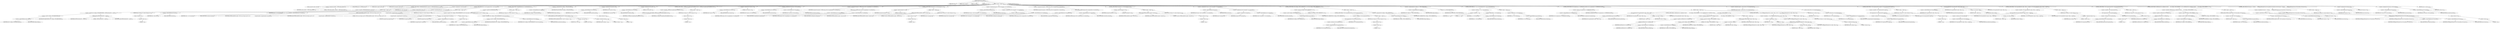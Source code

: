 digraph "TIFFWriteEncodedTile" {  
"31344" [label = <(METHOD,TIFFWriteEncodedTile)<SUB>414</SUB>> ]
"31345" [label = <(PARAM,TIFF *tif)<SUB>414</SUB>> ]
"31346" [label = <(PARAM,uint32_t tile)<SUB>414</SUB>> ]
"31347" [label = <(PARAM,void *data)<SUB>414</SUB>> ]
"31348" [label = <(PARAM,tmsize_t cc)<SUB>414</SUB>> ]
"31349" [label = <(BLOCK,&lt;empty&gt;,&lt;empty&gt;)<SUB>415</SUB>> ]
"31350" [label = <(LOCAL,constchar[] module: char[])<SUB>416</SUB>> ]
"31351" [label = <(&lt;operator&gt;.assignment,module[] = &quot;TIFFWriteEncodedTile&quot;)<SUB>416</SUB>> ]
"31352" [label = <(IDENTIFIER,module,module[] = &quot;TIFFWriteEncodedTile&quot;)<SUB>416</SUB>> ]
"31353" [label = <(LITERAL,&quot;TIFFWriteEncodedTile&quot;,module[] = &quot;TIFFWriteEncodedTile&quot;)<SUB>416</SUB>> ]
"31354" [label = <(LOCAL,TIFFDirectory* td: TIFFDirectory)<SUB>417</SUB>> ]
"31355" [label = <(LOCAL,uint16_t sample: uint16_t)<SUB>418</SUB>> ]
"31356" [label = <(LOCAL,uint32_t howmany32: uint32_t)<SUB>419</SUB>> ]
"31357" [label = <(CONTROL_STRUCTURE,if (!WRITECHECKTILES(tif, module)),if (!WRITECHECKTILES(tif, module)))<SUB>421</SUB>> ]
"31358" [label = <(&lt;operator&gt;.logicalNot,!WRITECHECKTILES(tif, module))<SUB>421</SUB>> ]
"31359" [label = <(&lt;operator&gt;.logicalOr,((tif)-&gt;tif_flags &amp; TIFF_BEENWRITING) || TIFFWriteCheck((tif), 1, module))<SUB>421</SUB>> ]
"31360" [label = <(&lt;operator&gt;.and,(tif)-&gt;tif_flags &amp; TIFF_BEENWRITING)<SUB>421</SUB>> ]
"31361" [label = <(&lt;operator&gt;.indirectFieldAccess,(tif)-&gt;tif_flags)<SUB>421</SUB>> ]
"31362" [label = <(IDENTIFIER,tif,(tif)-&gt;tif_flags &amp; TIFF_BEENWRITING)<SUB>421</SUB>> ]
"31363" [label = <(FIELD_IDENTIFIER,tif_flags,tif_flags)<SUB>421</SUB>> ]
"31364" [label = <(IDENTIFIER,TIFF_BEENWRITING,(tif)-&gt;tif_flags &amp; TIFF_BEENWRITING)<SUB>421</SUB>> ]
"31365" [label = <(TIFFWriteCheck,TIFFWriteCheck((tif), 1, module))<SUB>421</SUB>> ]
"31366" [label = <(IDENTIFIER,tif,TIFFWriteCheck((tif), 1, module))<SUB>421</SUB>> ]
"31367" [label = <(LITERAL,1,TIFFWriteCheck((tif), 1, module))<SUB>421</SUB>> ]
"31368" [label = <(IDENTIFIER,module,TIFFWriteCheck((tif), 1, module))<SUB>421</SUB>> ]
"31369" [label = <(BLOCK,&lt;empty&gt;,&lt;empty&gt;)<SUB>422</SUB>> ]
"31370" [label = <(RETURN,return ((tmsize_t)(-1));,return ((tmsize_t)(-1));)<SUB>422</SUB>> ]
"31371" [label = <(tmsize_t,(tmsize_t)(-1))<SUB>422</SUB>> ]
"31372" [label = <(&lt;operator&gt;.minus,-1)<SUB>422</SUB>> ]
"31373" [label = <(LITERAL,1,-1)<SUB>422</SUB>> ]
"31374" [label = <(&lt;operator&gt;.assignment,td = &amp;tif-&gt;tif_dir)<SUB>423</SUB>> ]
"31375" [label = <(IDENTIFIER,td,td = &amp;tif-&gt;tif_dir)<SUB>423</SUB>> ]
"31376" [label = <(&lt;operator&gt;.addressOf,&amp;tif-&gt;tif_dir)<SUB>423</SUB>> ]
"31377" [label = <(&lt;operator&gt;.indirectFieldAccess,tif-&gt;tif_dir)<SUB>423</SUB>> ]
"31378" [label = <(IDENTIFIER,tif,td = &amp;tif-&gt;tif_dir)<SUB>423</SUB>> ]
"31379" [label = <(FIELD_IDENTIFIER,tif_dir,tif_dir)<SUB>423</SUB>> ]
"31380" [label = <(CONTROL_STRUCTURE,if (tile &gt;= td-&gt;td_nstrips),if (tile &gt;= td-&gt;td_nstrips))<SUB>424</SUB>> ]
"31381" [label = <(&lt;operator&gt;.greaterEqualsThan,tile &gt;= td-&gt;td_nstrips)<SUB>424</SUB>> ]
"31382" [label = <(IDENTIFIER,tile,tile &gt;= td-&gt;td_nstrips)<SUB>424</SUB>> ]
"31383" [label = <(&lt;operator&gt;.indirectFieldAccess,td-&gt;td_nstrips)<SUB>424</SUB>> ]
"31384" [label = <(IDENTIFIER,td,tile &gt;= td-&gt;td_nstrips)<SUB>424</SUB>> ]
"31385" [label = <(FIELD_IDENTIFIER,td_nstrips,td_nstrips)<SUB>424</SUB>> ]
"31386" [label = <(BLOCK,&lt;empty&gt;,&lt;empty&gt;)<SUB>425</SUB>> ]
"31387" [label = <(TIFFErrorExtR,TIFFErrorExtR(tif, module, &quot;Tile %lu out of range, max %lu&quot;,\012                      (unsigned long)tile, (unsigned long)td-&gt;td_nstrips))<SUB>426</SUB>> ]
"31388" [label = <(IDENTIFIER,tif,TIFFErrorExtR(tif, module, &quot;Tile %lu out of range, max %lu&quot;,\012                      (unsigned long)tile, (unsigned long)td-&gt;td_nstrips))<SUB>426</SUB>> ]
"31389" [label = <(IDENTIFIER,module,TIFFErrorExtR(tif, module, &quot;Tile %lu out of range, max %lu&quot;,\012                      (unsigned long)tile, (unsigned long)td-&gt;td_nstrips))<SUB>426</SUB>> ]
"31390" [label = <(LITERAL,&quot;Tile %lu out of range, max %lu&quot;,TIFFErrorExtR(tif, module, &quot;Tile %lu out of range, max %lu&quot;,\012                      (unsigned long)tile, (unsigned long)td-&gt;td_nstrips))<SUB>426</SUB>> ]
"31391" [label = <(&lt;operator&gt;.cast,(unsigned long)tile)<SUB>427</SUB>> ]
"31392" [label = <(UNKNOWN,unsigned long,unsigned long)<SUB>427</SUB>> ]
"31393" [label = <(IDENTIFIER,tile,(unsigned long)tile)<SUB>427</SUB>> ]
"31394" [label = <(&lt;operator&gt;.cast,(unsigned long)td-&gt;td_nstrips)<SUB>427</SUB>> ]
"31395" [label = <(UNKNOWN,unsigned long,unsigned long)<SUB>427</SUB>> ]
"31396" [label = <(&lt;operator&gt;.indirectFieldAccess,td-&gt;td_nstrips)<SUB>427</SUB>> ]
"31397" [label = <(IDENTIFIER,td,(unsigned long)td-&gt;td_nstrips)<SUB>427</SUB>> ]
"31398" [label = <(FIELD_IDENTIFIER,td_nstrips,td_nstrips)<SUB>427</SUB>> ]
"31399" [label = <(RETURN,return ((tmsize_t)(-1));,return ((tmsize_t)(-1));)<SUB>428</SUB>> ]
"31400" [label = <(tmsize_t,(tmsize_t)(-1))<SUB>428</SUB>> ]
"31401" [label = <(&lt;operator&gt;.minus,-1)<SUB>428</SUB>> ]
"31402" [label = <(LITERAL,1,-1)<SUB>428</SUB>> ]
"31403" [label = <(CONTROL_STRUCTURE,if (!BUFFERCHECK(tif)),if (!BUFFERCHECK(tif)))<SUB>435</SUB>> ]
"31404" [label = <(&lt;operator&gt;.logicalNot,!BUFFERCHECK(tif))<SUB>435</SUB>> ]
"31405" [label = <(&lt;operator&gt;.logicalOr,(((tif)-&gt;tif_flags &amp; TIFF_BUFFERSETUP) &amp;&amp; tif-&gt;tif_rawdata) || TIFFWriteBufferSetup((tif), ((void *)0), (tmsize_t) - 1))<SUB>435</SUB>> ]
"31406" [label = <(&lt;operator&gt;.logicalAnd,((tif)-&gt;tif_flags &amp; TIFF_BUFFERSETUP) &amp;&amp; tif-&gt;tif_rawdata)<SUB>435</SUB>> ]
"31407" [label = <(&lt;operator&gt;.and,(tif)-&gt;tif_flags &amp; TIFF_BUFFERSETUP)<SUB>435</SUB>> ]
"31408" [label = <(&lt;operator&gt;.indirectFieldAccess,(tif)-&gt;tif_flags)<SUB>435</SUB>> ]
"31409" [label = <(IDENTIFIER,tif,(tif)-&gt;tif_flags &amp; TIFF_BUFFERSETUP)<SUB>435</SUB>> ]
"31410" [label = <(FIELD_IDENTIFIER,tif_flags,tif_flags)<SUB>435</SUB>> ]
"31411" [label = <(IDENTIFIER,TIFF_BUFFERSETUP,(tif)-&gt;tif_flags &amp; TIFF_BUFFERSETUP)<SUB>435</SUB>> ]
"31412" [label = <(&lt;operator&gt;.indirectFieldAccess,tif-&gt;tif_rawdata)<SUB>435</SUB>> ]
"31413" [label = <(IDENTIFIER,tif,((tif)-&gt;tif_flags &amp; TIFF_BUFFERSETUP) &amp;&amp; tif-&gt;tif_rawdata)<SUB>435</SUB>> ]
"31414" [label = <(FIELD_IDENTIFIER,tif_rawdata,tif_rawdata)<SUB>435</SUB>> ]
"31415" [label = <(TIFFWriteBufferSetup,TIFFWriteBufferSetup((tif), ((void *)0), (tmsize_t) - 1))<SUB>435</SUB>> ]
"31416" [label = <(IDENTIFIER,tif,TIFFWriteBufferSetup((tif), ((void *)0), (tmsize_t) - 1))<SUB>435</SUB>> ]
"31417" [label = <(&lt;operator&gt;.cast,(void *)0)<SUB>435</SUB>> ]
"31418" [label = <(UNKNOWN,void *,void *)<SUB>435</SUB>> ]
"31419" [label = <(LITERAL,0,(void *)0)<SUB>435</SUB>> ]
"31420" [label = <(&lt;operator&gt;.subtraction,(tmsize_t) - 1)<SUB>435</SUB>> ]
"31421" [label = <(IDENTIFIER,tmsize_t,(tmsize_t) - 1)<SUB>435</SUB>> ]
"31422" [label = <(LITERAL,1,(tmsize_t) - 1)<SUB>435</SUB>> ]
"31423" [label = <(BLOCK,&lt;empty&gt;,&lt;empty&gt;)<SUB>436</SUB>> ]
"31424" [label = <(RETURN,return ((tmsize_t)(-1));,return ((tmsize_t)(-1));)<SUB>436</SUB>> ]
"31425" [label = <(tmsize_t,(tmsize_t)(-1))<SUB>436</SUB>> ]
"31426" [label = <(&lt;operator&gt;.minus,-1)<SUB>436</SUB>> ]
"31427" [label = <(LITERAL,1,-1)<SUB>436</SUB>> ]
"31428" [label = <(&lt;operators&gt;.assignmentOr,tif-&gt;tif_flags |= TIFF_BUF4WRITE)<SUB>438</SUB>> ]
"31429" [label = <(&lt;operator&gt;.indirectFieldAccess,tif-&gt;tif_flags)<SUB>438</SUB>> ]
"31430" [label = <(IDENTIFIER,tif,tif-&gt;tif_flags |= TIFF_BUF4WRITE)<SUB>438</SUB>> ]
"31431" [label = <(FIELD_IDENTIFIER,tif_flags,tif_flags)<SUB>438</SUB>> ]
"31432" [label = <(IDENTIFIER,TIFF_BUF4WRITE,tif-&gt;tif_flags |= TIFF_BUF4WRITE)<SUB>438</SUB>> ]
"31433" [label = <(&lt;operator&gt;.assignment,tif-&gt;tif_curtile = tile)<SUB>440</SUB>> ]
"31434" [label = <(&lt;operator&gt;.indirectFieldAccess,tif-&gt;tif_curtile)<SUB>440</SUB>> ]
"31435" [label = <(IDENTIFIER,tif,tif-&gt;tif_curtile = tile)<SUB>440</SUB>> ]
"31436" [label = <(FIELD_IDENTIFIER,tif_curtile,tif_curtile)<SUB>440</SUB>> ]
"31437" [label = <(IDENTIFIER,tile,tif-&gt;tif_curtile = tile)<SUB>440</SUB>> ]
"31438" [label = <(&lt;operator&gt;.assignment,tif-&gt;tif_curoff = 0)<SUB>443</SUB>> ]
"31439" [label = <(&lt;operator&gt;.indirectFieldAccess,tif-&gt;tif_curoff)<SUB>443</SUB>> ]
"31440" [label = <(IDENTIFIER,tif,tif-&gt;tif_curoff = 0)<SUB>443</SUB>> ]
"31441" [label = <(FIELD_IDENTIFIER,tif_curoff,tif_curoff)<SUB>443</SUB>> ]
"31442" [label = <(LITERAL,0,tif-&gt;tif_curoff = 0)<SUB>443</SUB>> ]
"31443" [label = <(CONTROL_STRUCTURE,if (!_TIFFReserveLargeEnoughWriteBuffer(tif, tile)),if (!_TIFFReserveLargeEnoughWriteBuffer(tif, tile)))<SUB>445</SUB>> ]
"31444" [label = <(&lt;operator&gt;.logicalNot,!_TIFFReserveLargeEnoughWriteBuffer(tif, tile))<SUB>445</SUB>> ]
"31445" [label = <(_TIFFReserveLargeEnoughWriteBuffer,_TIFFReserveLargeEnoughWriteBuffer(tif, tile))<SUB>445</SUB>> ]
"31446" [label = <(IDENTIFIER,tif,_TIFFReserveLargeEnoughWriteBuffer(tif, tile))<SUB>445</SUB>> ]
"31447" [label = <(IDENTIFIER,tile,_TIFFReserveLargeEnoughWriteBuffer(tif, tile))<SUB>445</SUB>> ]
"31448" [label = <(BLOCK,&lt;empty&gt;,&lt;empty&gt;)<SUB>446</SUB>> ]
"31449" [label = <(RETURN,return ((tmsize_t)(-1));,return ((tmsize_t)(-1));)<SUB>447</SUB>> ]
"31450" [label = <(tmsize_t,(tmsize_t)(-1))<SUB>447</SUB>> ]
"31451" [label = <(&lt;operator&gt;.minus,-1)<SUB>447</SUB>> ]
"31452" [label = <(LITERAL,1,-1)<SUB>447</SUB>> ]
"31453" [label = <(&lt;operator&gt;.assignment,tif-&gt;tif_rawcc = 0)<SUB>450</SUB>> ]
"31454" [label = <(&lt;operator&gt;.indirectFieldAccess,tif-&gt;tif_rawcc)<SUB>450</SUB>> ]
"31455" [label = <(IDENTIFIER,tif,tif-&gt;tif_rawcc = 0)<SUB>450</SUB>> ]
"31456" [label = <(FIELD_IDENTIFIER,tif_rawcc,tif_rawcc)<SUB>450</SUB>> ]
"31457" [label = <(LITERAL,0,tif-&gt;tif_rawcc = 0)<SUB>450</SUB>> ]
"31458" [label = <(&lt;operator&gt;.assignment,tif-&gt;tif_rawcp = tif-&gt;tif_rawdata)<SUB>451</SUB>> ]
"31459" [label = <(&lt;operator&gt;.indirectFieldAccess,tif-&gt;tif_rawcp)<SUB>451</SUB>> ]
"31460" [label = <(IDENTIFIER,tif,tif-&gt;tif_rawcp = tif-&gt;tif_rawdata)<SUB>451</SUB>> ]
"31461" [label = <(FIELD_IDENTIFIER,tif_rawcp,tif_rawcp)<SUB>451</SUB>> ]
"31462" [label = <(&lt;operator&gt;.indirectFieldAccess,tif-&gt;tif_rawdata)<SUB>451</SUB>> ]
"31463" [label = <(IDENTIFIER,tif,tif-&gt;tif_rawcp = tif-&gt;tif_rawdata)<SUB>451</SUB>> ]
"31464" [label = <(FIELD_IDENTIFIER,tif_rawdata,tif_rawdata)<SUB>451</SUB>> ]
"31465" [label = <(&lt;operator&gt;.assignment,howmany32 = TIFFhowmany_32(td-&gt;td_imagelength, td-&gt;td_tilelength))<SUB>457</SUB>> ]
"31466" [label = <(IDENTIFIER,howmany32,howmany32 = TIFFhowmany_32(td-&gt;td_imagelength, td-&gt;td_tilelength))<SUB>457</SUB>> ]
"31467" [label = <(TIFFhowmany_32,TIFFhowmany_32(td-&gt;td_imagelength, td-&gt;td_tilelength))<SUB>457</SUB>> ]
"31468" [label = <(&lt;operator&gt;.indirectFieldAccess,td-&gt;td_imagelength)<SUB>457</SUB>> ]
"31469" [label = <(IDENTIFIER,td,TIFFhowmany_32(td-&gt;td_imagelength, td-&gt;td_tilelength))<SUB>457</SUB>> ]
"31470" [label = <(FIELD_IDENTIFIER,td_imagelength,td_imagelength)<SUB>457</SUB>> ]
"31471" [label = <(&lt;operator&gt;.indirectFieldAccess,td-&gt;td_tilelength)<SUB>457</SUB>> ]
"31472" [label = <(IDENTIFIER,td,TIFFhowmany_32(td-&gt;td_imagelength, td-&gt;td_tilelength))<SUB>457</SUB>> ]
"31473" [label = <(FIELD_IDENTIFIER,td_tilelength,td_tilelength)<SUB>457</SUB>> ]
"31474" [label = <(CONTROL_STRUCTURE,if (howmany32 == 0),if (howmany32 == 0))<SUB>458</SUB>> ]
"31475" [label = <(&lt;operator&gt;.equals,howmany32 == 0)<SUB>458</SUB>> ]
"31476" [label = <(IDENTIFIER,howmany32,howmany32 == 0)<SUB>458</SUB>> ]
"31477" [label = <(LITERAL,0,howmany32 == 0)<SUB>458</SUB>> ]
"31478" [label = <(BLOCK,&lt;empty&gt;,&lt;empty&gt;)<SUB>459</SUB>> ]
"31479" [label = <(TIFFErrorExtR,TIFFErrorExtR(tif, module, &quot;Zero tiles&quot;))<SUB>460</SUB>> ]
"31480" [label = <(IDENTIFIER,tif,TIFFErrorExtR(tif, module, &quot;Zero tiles&quot;))<SUB>460</SUB>> ]
"31481" [label = <(IDENTIFIER,module,TIFFErrorExtR(tif, module, &quot;Zero tiles&quot;))<SUB>460</SUB>> ]
"31482" [label = <(LITERAL,&quot;Zero tiles&quot;,TIFFErrorExtR(tif, module, &quot;Zero tiles&quot;))<SUB>460</SUB>> ]
"31483" [label = <(RETURN,return ((tmsize_t)(-1));,return ((tmsize_t)(-1));)<SUB>461</SUB>> ]
"31484" [label = <(tmsize_t,(tmsize_t)(-1))<SUB>461</SUB>> ]
"31485" [label = <(&lt;operator&gt;.minus,-1)<SUB>461</SUB>> ]
"31486" [label = <(LITERAL,1,-1)<SUB>461</SUB>> ]
"31487" [label = <(&lt;operator&gt;.assignment,tif-&gt;tif_row = (tile % howmany32) * td-&gt;td_tilelength)<SUB>463</SUB>> ]
"31488" [label = <(&lt;operator&gt;.indirectFieldAccess,tif-&gt;tif_row)<SUB>463</SUB>> ]
"31489" [label = <(IDENTIFIER,tif,tif-&gt;tif_row = (tile % howmany32) * td-&gt;td_tilelength)<SUB>463</SUB>> ]
"31490" [label = <(FIELD_IDENTIFIER,tif_row,tif_row)<SUB>463</SUB>> ]
"31491" [label = <(&lt;operator&gt;.multiplication,(tile % howmany32) * td-&gt;td_tilelength)<SUB>463</SUB>> ]
"31492" [label = <(&lt;operator&gt;.modulo,tile % howmany32)<SUB>463</SUB>> ]
"31493" [label = <(IDENTIFIER,tile,tile % howmany32)<SUB>463</SUB>> ]
"31494" [label = <(IDENTIFIER,howmany32,tile % howmany32)<SUB>463</SUB>> ]
"31495" [label = <(&lt;operator&gt;.indirectFieldAccess,td-&gt;td_tilelength)<SUB>463</SUB>> ]
"31496" [label = <(IDENTIFIER,td,(tile % howmany32) * td-&gt;td_tilelength)<SUB>463</SUB>> ]
"31497" [label = <(FIELD_IDENTIFIER,td_tilelength,td_tilelength)<SUB>463</SUB>> ]
"31498" [label = <(&lt;operator&gt;.assignment,howmany32 = TIFFhowmany_32(td-&gt;td_imagewidth, td-&gt;td_tilewidth))<SUB>464</SUB>> ]
"31499" [label = <(IDENTIFIER,howmany32,howmany32 = TIFFhowmany_32(td-&gt;td_imagewidth, td-&gt;td_tilewidth))<SUB>464</SUB>> ]
"31500" [label = <(TIFFhowmany_32,TIFFhowmany_32(td-&gt;td_imagewidth, td-&gt;td_tilewidth))<SUB>464</SUB>> ]
"31501" [label = <(&lt;operator&gt;.indirectFieldAccess,td-&gt;td_imagewidth)<SUB>464</SUB>> ]
"31502" [label = <(IDENTIFIER,td,TIFFhowmany_32(td-&gt;td_imagewidth, td-&gt;td_tilewidth))<SUB>464</SUB>> ]
"31503" [label = <(FIELD_IDENTIFIER,td_imagewidth,td_imagewidth)<SUB>464</SUB>> ]
"31504" [label = <(&lt;operator&gt;.indirectFieldAccess,td-&gt;td_tilewidth)<SUB>464</SUB>> ]
"31505" [label = <(IDENTIFIER,td,TIFFhowmany_32(td-&gt;td_imagewidth, td-&gt;td_tilewidth))<SUB>464</SUB>> ]
"31506" [label = <(FIELD_IDENTIFIER,td_tilewidth,td_tilewidth)<SUB>464</SUB>> ]
"31507" [label = <(CONTROL_STRUCTURE,if (howmany32 == 0),if (howmany32 == 0))<SUB>465</SUB>> ]
"31508" [label = <(&lt;operator&gt;.equals,howmany32 == 0)<SUB>465</SUB>> ]
"31509" [label = <(IDENTIFIER,howmany32,howmany32 == 0)<SUB>465</SUB>> ]
"31510" [label = <(LITERAL,0,howmany32 == 0)<SUB>465</SUB>> ]
"31511" [label = <(BLOCK,&lt;empty&gt;,&lt;empty&gt;)<SUB>466</SUB>> ]
"31512" [label = <(TIFFErrorExtR,TIFFErrorExtR(tif, module, &quot;Zero tiles&quot;))<SUB>467</SUB>> ]
"31513" [label = <(IDENTIFIER,tif,TIFFErrorExtR(tif, module, &quot;Zero tiles&quot;))<SUB>467</SUB>> ]
"31514" [label = <(IDENTIFIER,module,TIFFErrorExtR(tif, module, &quot;Zero tiles&quot;))<SUB>467</SUB>> ]
"31515" [label = <(LITERAL,&quot;Zero tiles&quot;,TIFFErrorExtR(tif, module, &quot;Zero tiles&quot;))<SUB>467</SUB>> ]
"31516" [label = <(RETURN,return ((tmsize_t)(-1));,return ((tmsize_t)(-1));)<SUB>468</SUB>> ]
"31517" [label = <(tmsize_t,(tmsize_t)(-1))<SUB>468</SUB>> ]
"31518" [label = <(&lt;operator&gt;.minus,-1)<SUB>468</SUB>> ]
"31519" [label = <(LITERAL,1,-1)<SUB>468</SUB>> ]
"31520" [label = <(&lt;operator&gt;.assignment,tif-&gt;tif_col = (tile % howmany32) * td-&gt;td_tilewidth)<SUB>470</SUB>> ]
"31521" [label = <(&lt;operator&gt;.indirectFieldAccess,tif-&gt;tif_col)<SUB>470</SUB>> ]
"31522" [label = <(IDENTIFIER,tif,tif-&gt;tif_col = (tile % howmany32) * td-&gt;td_tilewidth)<SUB>470</SUB>> ]
"31523" [label = <(FIELD_IDENTIFIER,tif_col,tif_col)<SUB>470</SUB>> ]
"31524" [label = <(&lt;operator&gt;.multiplication,(tile % howmany32) * td-&gt;td_tilewidth)<SUB>470</SUB>> ]
"31525" [label = <(&lt;operator&gt;.modulo,tile % howmany32)<SUB>470</SUB>> ]
"31526" [label = <(IDENTIFIER,tile,tile % howmany32)<SUB>470</SUB>> ]
"31527" [label = <(IDENTIFIER,howmany32,tile % howmany32)<SUB>470</SUB>> ]
"31528" [label = <(&lt;operator&gt;.indirectFieldAccess,td-&gt;td_tilewidth)<SUB>470</SUB>> ]
"31529" [label = <(IDENTIFIER,td,(tile % howmany32) * td-&gt;td_tilewidth)<SUB>470</SUB>> ]
"31530" [label = <(FIELD_IDENTIFIER,td_tilewidth,td_tilewidth)<SUB>470</SUB>> ]
"31531" [label = <(CONTROL_STRUCTURE,if ((tif-&gt;tif_flags &amp; TIFF_CODERSETUP) == 0),if ((tif-&gt;tif_flags &amp; TIFF_CODERSETUP) == 0))<SUB>472</SUB>> ]
"31532" [label = <(&lt;operator&gt;.equals,(tif-&gt;tif_flags &amp; TIFF_CODERSETUP) == 0)<SUB>472</SUB>> ]
"31533" [label = <(&lt;operator&gt;.and,tif-&gt;tif_flags &amp; TIFF_CODERSETUP)<SUB>472</SUB>> ]
"31534" [label = <(&lt;operator&gt;.indirectFieldAccess,tif-&gt;tif_flags)<SUB>472</SUB>> ]
"31535" [label = <(IDENTIFIER,tif,tif-&gt;tif_flags &amp; TIFF_CODERSETUP)<SUB>472</SUB>> ]
"31536" [label = <(FIELD_IDENTIFIER,tif_flags,tif_flags)<SUB>472</SUB>> ]
"31537" [label = <(IDENTIFIER,TIFF_CODERSETUP,tif-&gt;tif_flags &amp; TIFF_CODERSETUP)<SUB>472</SUB>> ]
"31538" [label = <(LITERAL,0,(tif-&gt;tif_flags &amp; TIFF_CODERSETUP) == 0)<SUB>472</SUB>> ]
"31539" [label = <(BLOCK,&lt;empty&gt;,&lt;empty&gt;)<SUB>473</SUB>> ]
"31540" [label = <(CONTROL_STRUCTURE,if (!(*tif-&gt;tif_setupencode)(tif)),if (!(*tif-&gt;tif_setupencode)(tif)))<SUB>474</SUB>> ]
"31541" [label = <(&lt;operator&gt;.logicalNot,!(*tif-&gt;tif_setupencode)(tif))<SUB>474</SUB>> ]
"31542" [label = <(*tif-&gt;tif_setupencode,(*tif-&gt;tif_setupencode)(tif))<SUB>474</SUB>> ]
"31543" [label = <(&lt;operator&gt;.indirection,*tif-&gt;tif_setupencode)<SUB>474</SUB>> ]
"31544" [label = <(&lt;operator&gt;.indirectFieldAccess,tif-&gt;tif_setupencode)<SUB>474</SUB>> ]
"31545" [label = <(IDENTIFIER,tif,(*tif-&gt;tif_setupencode)(tif))<SUB>474</SUB>> ]
"31546" [label = <(FIELD_IDENTIFIER,tif_setupencode,tif_setupencode)<SUB>474</SUB>> ]
"31547" [label = <(IDENTIFIER,tif,(*tif-&gt;tif_setupencode)(tif))<SUB>474</SUB>> ]
"31548" [label = <(BLOCK,&lt;empty&gt;,&lt;empty&gt;)<SUB>475</SUB>> ]
"31549" [label = <(RETURN,return ((tmsize_t)(-1));,return ((tmsize_t)(-1));)<SUB>475</SUB>> ]
"31550" [label = <(tmsize_t,(tmsize_t)(-1))<SUB>475</SUB>> ]
"31551" [label = <(&lt;operator&gt;.minus,-1)<SUB>475</SUB>> ]
"31552" [label = <(LITERAL,1,-1)<SUB>475</SUB>> ]
"31553" [label = <(&lt;operators&gt;.assignmentOr,tif-&gt;tif_flags |= TIFF_CODERSETUP)<SUB>476</SUB>> ]
"31554" [label = <(&lt;operator&gt;.indirectFieldAccess,tif-&gt;tif_flags)<SUB>476</SUB>> ]
"31555" [label = <(IDENTIFIER,tif,tif-&gt;tif_flags |= TIFF_CODERSETUP)<SUB>476</SUB>> ]
"31556" [label = <(FIELD_IDENTIFIER,tif_flags,tif_flags)<SUB>476</SUB>> ]
"31557" [label = <(IDENTIFIER,TIFF_CODERSETUP,tif-&gt;tif_flags |= TIFF_CODERSETUP)<SUB>476</SUB>> ]
"31558" [label = <(&lt;operators&gt;.assignmentAnd,tif-&gt;tif_flags &amp;= ~TIFF_POSTENCODE)<SUB>478</SUB>> ]
"31559" [label = <(&lt;operator&gt;.indirectFieldAccess,tif-&gt;tif_flags)<SUB>478</SUB>> ]
"31560" [label = <(IDENTIFIER,tif,tif-&gt;tif_flags &amp;= ~TIFF_POSTENCODE)<SUB>478</SUB>> ]
"31561" [label = <(FIELD_IDENTIFIER,tif_flags,tif_flags)<SUB>478</SUB>> ]
"31562" [label = <(&lt;operator&gt;.not,~TIFF_POSTENCODE)<SUB>478</SUB>> ]
"31563" [label = <(IDENTIFIER,TIFF_POSTENCODE,~TIFF_POSTENCODE)<SUB>478</SUB>> ]
"31564" [label = <(CONTROL_STRUCTURE,if (cc &lt; 1 || cc &gt; tif-&gt;tif_tilesize),if (cc &lt; 1 || cc &gt; tif-&gt;tif_tilesize))<SUB>485</SUB>> ]
"31565" [label = <(&lt;operator&gt;.logicalOr,cc &lt; 1 || cc &gt; tif-&gt;tif_tilesize)<SUB>485</SUB>> ]
"31566" [label = <(&lt;operator&gt;.lessThan,cc &lt; 1)<SUB>485</SUB>> ]
"31567" [label = <(IDENTIFIER,cc,cc &lt; 1)<SUB>485</SUB>> ]
"31568" [label = <(LITERAL,1,cc &lt; 1)<SUB>485</SUB>> ]
"31569" [label = <(&lt;operator&gt;.greaterThan,cc &gt; tif-&gt;tif_tilesize)<SUB>485</SUB>> ]
"31570" [label = <(IDENTIFIER,cc,cc &gt; tif-&gt;tif_tilesize)<SUB>485</SUB>> ]
"31571" [label = <(&lt;operator&gt;.indirectFieldAccess,tif-&gt;tif_tilesize)<SUB>485</SUB>> ]
"31572" [label = <(IDENTIFIER,tif,cc &gt; tif-&gt;tif_tilesize)<SUB>485</SUB>> ]
"31573" [label = <(FIELD_IDENTIFIER,tif_tilesize,tif_tilesize)<SUB>485</SUB>> ]
"31574" [label = <(BLOCK,&lt;empty&gt;,&lt;empty&gt;)<SUB>486</SUB>> ]
"31575" [label = <(&lt;operator&gt;.assignment,cc = tif-&gt;tif_tilesize)<SUB>486</SUB>> ]
"31576" [label = <(IDENTIFIER,cc,cc = tif-&gt;tif_tilesize)<SUB>486</SUB>> ]
"31577" [label = <(&lt;operator&gt;.indirectFieldAccess,tif-&gt;tif_tilesize)<SUB>486</SUB>> ]
"31578" [label = <(IDENTIFIER,tif,cc = tif-&gt;tif_tilesize)<SUB>486</SUB>> ]
"31579" [label = <(FIELD_IDENTIFIER,tif_tilesize,tif_tilesize)<SUB>486</SUB>> ]
"31580" [label = <(CONTROL_STRUCTURE,if (td-&gt;td_compression == COMPRESSION_NONE),if (td-&gt;td_compression == COMPRESSION_NONE))<SUB>489</SUB>> ]
"31581" [label = <(&lt;operator&gt;.equals,td-&gt;td_compression == COMPRESSION_NONE)<SUB>489</SUB>> ]
"31582" [label = <(&lt;operator&gt;.indirectFieldAccess,td-&gt;td_compression)<SUB>489</SUB>> ]
"31583" [label = <(IDENTIFIER,td,td-&gt;td_compression == COMPRESSION_NONE)<SUB>489</SUB>> ]
"31584" [label = <(FIELD_IDENTIFIER,td_compression,td_compression)<SUB>489</SUB>> ]
"31585" [label = <(IDENTIFIER,COMPRESSION_NONE,td-&gt;td_compression == COMPRESSION_NONE)<SUB>489</SUB>> ]
"31586" [label = <(BLOCK,&lt;empty&gt;,&lt;empty&gt;)<SUB>490</SUB>> ]
"31587" [label = <(tif-&gt;tif_postdecode,tif-&gt;tif_postdecode(tif, (uint8_t *)data, cc))<SUB>492</SUB>> ]
"31588" [label = <(&lt;operator&gt;.indirectFieldAccess,tif-&gt;tif_postdecode)<SUB>492</SUB>> ]
"31589" [label = <(IDENTIFIER,tif,tif-&gt;tif_postdecode(tif, (uint8_t *)data, cc))<SUB>492</SUB>> ]
"31590" [label = <(FIELD_IDENTIFIER,tif_postdecode,tif_postdecode)<SUB>492</SUB>> ]
"31591" [label = <(IDENTIFIER,tif,tif-&gt;tif_postdecode(tif, (uint8_t *)data, cc))<SUB>492</SUB>> ]
"31592" [label = <(&lt;operator&gt;.cast,(uint8_t *)data)<SUB>492</SUB>> ]
"31593" [label = <(UNKNOWN,uint8_t *,uint8_t *)<SUB>492</SUB>> ]
"31594" [label = <(IDENTIFIER,data,(uint8_t *)data)<SUB>492</SUB>> ]
"31595" [label = <(IDENTIFIER,cc,tif-&gt;tif_postdecode(tif, (uint8_t *)data, cc))<SUB>492</SUB>> ]
"31596" [label = <(CONTROL_STRUCTURE,if (!isFillOrder(tif, td-&gt;td_fillorder) &amp;&amp;\012            (tif-&gt;tif_flags &amp; TIFF_NOBITREV) == 0),if (!isFillOrder(tif, td-&gt;td_fillorder) &amp;&amp;\012            (tif-&gt;tif_flags &amp; TIFF_NOBITREV) == 0))<SUB>494</SUB>> ]
"31597" [label = <(&lt;operator&gt;.logicalAnd,!isFillOrder(tif, td-&gt;td_fillorder) &amp;&amp;\012            (tif-&gt;tif_flags &amp; TIFF_NOBITREV) == 0)<SUB>494</SUB>> ]
"31598" [label = <(&lt;operator&gt;.logicalNot,!isFillOrder(tif, td-&gt;td_fillorder))<SUB>494</SUB>> ]
"31599" [label = <(isFillOrder,isFillOrder(tif, td-&gt;td_fillorder))<SUB>494</SUB>> ]
"31600" [label = <(IDENTIFIER,tif,isFillOrder(tif, td-&gt;td_fillorder))<SUB>494</SUB>> ]
"31601" [label = <(&lt;operator&gt;.indirectFieldAccess,td-&gt;td_fillorder)<SUB>494</SUB>> ]
"31602" [label = <(IDENTIFIER,td,isFillOrder(tif, td-&gt;td_fillorder))<SUB>494</SUB>> ]
"31603" [label = <(FIELD_IDENTIFIER,td_fillorder,td_fillorder)<SUB>494</SUB>> ]
"31604" [label = <(&lt;operator&gt;.equals,(tif-&gt;tif_flags &amp; TIFF_NOBITREV) == 0)<SUB>495</SUB>> ]
"31605" [label = <(&lt;operator&gt;.and,tif-&gt;tif_flags &amp; TIFF_NOBITREV)<SUB>495</SUB>> ]
"31606" [label = <(&lt;operator&gt;.indirectFieldAccess,tif-&gt;tif_flags)<SUB>495</SUB>> ]
"31607" [label = <(IDENTIFIER,tif,tif-&gt;tif_flags &amp; TIFF_NOBITREV)<SUB>495</SUB>> ]
"31608" [label = <(FIELD_IDENTIFIER,tif_flags,tif_flags)<SUB>495</SUB>> ]
"31609" [label = <(IDENTIFIER,TIFF_NOBITREV,tif-&gt;tif_flags &amp; TIFF_NOBITREV)<SUB>495</SUB>> ]
"31610" [label = <(LITERAL,0,(tif-&gt;tif_flags &amp; TIFF_NOBITREV) == 0)<SUB>495</SUB>> ]
"31611" [label = <(BLOCK,&lt;empty&gt;,&lt;empty&gt;)<SUB>496</SUB>> ]
"31612" [label = <(TIFFReverseBits,TIFFReverseBits((uint8_t *)data, cc))<SUB>496</SUB>> ]
"31613" [label = <(&lt;operator&gt;.cast,(uint8_t *)data)<SUB>496</SUB>> ]
"31614" [label = <(UNKNOWN,uint8_t *,uint8_t *)<SUB>496</SUB>> ]
"31615" [label = <(IDENTIFIER,data,(uint8_t *)data)<SUB>496</SUB>> ]
"31616" [label = <(IDENTIFIER,cc,TIFFReverseBits((uint8_t *)data, cc))<SUB>496</SUB>> ]
"31617" [label = <(CONTROL_STRUCTURE,if (cc &gt; 0 &amp;&amp; !TIFFAppendToStrip(tif, tile, (uint8_t *)data, cc)),if (cc &gt; 0 &amp;&amp; !TIFFAppendToStrip(tif, tile, (uint8_t *)data, cc)))<SUB>498</SUB>> ]
"31618" [label = <(&lt;operator&gt;.logicalAnd,cc &gt; 0 &amp;&amp; !TIFFAppendToStrip(tif, tile, (uint8_t *)data, cc))<SUB>498</SUB>> ]
"31619" [label = <(&lt;operator&gt;.greaterThan,cc &gt; 0)<SUB>498</SUB>> ]
"31620" [label = <(IDENTIFIER,cc,cc &gt; 0)<SUB>498</SUB>> ]
"31621" [label = <(LITERAL,0,cc &gt; 0)<SUB>498</SUB>> ]
"31622" [label = <(&lt;operator&gt;.logicalNot,!TIFFAppendToStrip(tif, tile, (uint8_t *)data, cc))<SUB>498</SUB>> ]
"31623" [label = <(TIFFAppendToStrip,TIFFAppendToStrip(tif, tile, (uint8_t *)data, cc))<SUB>498</SUB>> ]
"31624" [label = <(IDENTIFIER,tif,TIFFAppendToStrip(tif, tile, (uint8_t *)data, cc))<SUB>498</SUB>> ]
"31625" [label = <(IDENTIFIER,tile,TIFFAppendToStrip(tif, tile, (uint8_t *)data, cc))<SUB>498</SUB>> ]
"31626" [label = <(&lt;operator&gt;.cast,(uint8_t *)data)<SUB>498</SUB>> ]
"31627" [label = <(UNKNOWN,uint8_t *,uint8_t *)<SUB>498</SUB>> ]
"31628" [label = <(IDENTIFIER,data,(uint8_t *)data)<SUB>498</SUB>> ]
"31629" [label = <(IDENTIFIER,cc,TIFFAppendToStrip(tif, tile, (uint8_t *)data, cc))<SUB>498</SUB>> ]
"31630" [label = <(BLOCK,&lt;empty&gt;,&lt;empty&gt;)<SUB>499</SUB>> ]
"31631" [label = <(RETURN,return ((tmsize_t)-1);,return ((tmsize_t)-1);)<SUB>499</SUB>> ]
"31632" [label = <(&lt;operator&gt;.subtraction,(tmsize_t)-1)<SUB>499</SUB>> ]
"31633" [label = <(IDENTIFIER,tmsize_t,(tmsize_t)-1)<SUB>499</SUB>> ]
"31634" [label = <(LITERAL,1,(tmsize_t)-1)<SUB>499</SUB>> ]
"31635" [label = <(RETURN,return (cc);,return (cc);)<SUB>500</SUB>> ]
"31636" [label = <(IDENTIFIER,cc,return (cc);)<SUB>500</SUB>> ]
"31637" [label = <(&lt;operator&gt;.assignment,sample = (uint16_t)(tile / td-&gt;td_stripsperimage))<SUB>503</SUB>> ]
"31638" [label = <(IDENTIFIER,sample,sample = (uint16_t)(tile / td-&gt;td_stripsperimage))<SUB>503</SUB>> ]
"31639" [label = <(uint16_t,(uint16_t)(tile / td-&gt;td_stripsperimage))<SUB>503</SUB>> ]
"31640" [label = <(&lt;operator&gt;.division,tile / td-&gt;td_stripsperimage)<SUB>503</SUB>> ]
"31641" [label = <(IDENTIFIER,tile,tile / td-&gt;td_stripsperimage)<SUB>503</SUB>> ]
"31642" [label = <(&lt;operator&gt;.indirectFieldAccess,td-&gt;td_stripsperimage)<SUB>503</SUB>> ]
"31643" [label = <(IDENTIFIER,td,tile / td-&gt;td_stripsperimage)<SUB>503</SUB>> ]
"31644" [label = <(FIELD_IDENTIFIER,td_stripsperimage,td_stripsperimage)<SUB>503</SUB>> ]
"31645" [label = <(CONTROL_STRUCTURE,if (!(*tif-&gt;tif_preencode)(tif, sample)),if (!(*tif-&gt;tif_preencode)(tif, sample)))<SUB>504</SUB>> ]
"31646" [label = <(&lt;operator&gt;.logicalNot,!(*tif-&gt;tif_preencode)(tif, sample))<SUB>504</SUB>> ]
"31647" [label = <(*tif-&gt;tif_preencode,(*tif-&gt;tif_preencode)(tif, sample))<SUB>504</SUB>> ]
"31648" [label = <(&lt;operator&gt;.indirection,*tif-&gt;tif_preencode)<SUB>504</SUB>> ]
"31649" [label = <(&lt;operator&gt;.indirectFieldAccess,tif-&gt;tif_preencode)<SUB>504</SUB>> ]
"31650" [label = <(IDENTIFIER,tif,(*tif-&gt;tif_preencode)(tif, sample))<SUB>504</SUB>> ]
"31651" [label = <(FIELD_IDENTIFIER,tif_preencode,tif_preencode)<SUB>504</SUB>> ]
"31652" [label = <(IDENTIFIER,tif,(*tif-&gt;tif_preencode)(tif, sample))<SUB>504</SUB>> ]
"31653" [label = <(IDENTIFIER,sample,(*tif-&gt;tif_preencode)(tif, sample))<SUB>504</SUB>> ]
"31654" [label = <(BLOCK,&lt;empty&gt;,&lt;empty&gt;)<SUB>505</SUB>> ]
"31655" [label = <(RETURN,return ((tmsize_t)(-1));,return ((tmsize_t)(-1));)<SUB>505</SUB>> ]
"31656" [label = <(tmsize_t,(tmsize_t)(-1))<SUB>505</SUB>> ]
"31657" [label = <(&lt;operator&gt;.minus,-1)<SUB>505</SUB>> ]
"31658" [label = <(LITERAL,1,-1)<SUB>505</SUB>> ]
"31659" [label = <(tif-&gt;tif_postdecode,tif-&gt;tif_postdecode(tif, (uint8_t *)data, cc))<SUB>507</SUB>> ]
"31660" [label = <(&lt;operator&gt;.indirectFieldAccess,tif-&gt;tif_postdecode)<SUB>507</SUB>> ]
"31661" [label = <(IDENTIFIER,tif,tif-&gt;tif_postdecode(tif, (uint8_t *)data, cc))<SUB>507</SUB>> ]
"31662" [label = <(FIELD_IDENTIFIER,tif_postdecode,tif_postdecode)<SUB>507</SUB>> ]
"31663" [label = <(IDENTIFIER,tif,tif-&gt;tif_postdecode(tif, (uint8_t *)data, cc))<SUB>507</SUB>> ]
"31664" [label = <(&lt;operator&gt;.cast,(uint8_t *)data)<SUB>507</SUB>> ]
"31665" [label = <(UNKNOWN,uint8_t *,uint8_t *)<SUB>507</SUB>> ]
"31666" [label = <(IDENTIFIER,data,(uint8_t *)data)<SUB>507</SUB>> ]
"31667" [label = <(IDENTIFIER,cc,tif-&gt;tif_postdecode(tif, (uint8_t *)data, cc))<SUB>507</SUB>> ]
"31668" [label = <(CONTROL_STRUCTURE,if (!(*tif-&gt;tif_encodetile)(tif, (uint8_t *)data, cc, sample)),if (!(*tif-&gt;tif_encodetile)(tif, (uint8_t *)data, cc, sample)))<SUB>509</SUB>> ]
"31669" [label = <(&lt;operator&gt;.logicalNot,!(*tif-&gt;tif_encodetile)(tif, (uint8_t *)data, cc, sample))<SUB>509</SUB>> ]
"31670" [label = <(*tif-&gt;tif_encodetile,(*tif-&gt;tif_encodetile)(tif, (uint8_t *)data, cc, sample))<SUB>509</SUB>> ]
"31671" [label = <(&lt;operator&gt;.indirection,*tif-&gt;tif_encodetile)<SUB>509</SUB>> ]
"31672" [label = <(&lt;operator&gt;.indirectFieldAccess,tif-&gt;tif_encodetile)<SUB>509</SUB>> ]
"31673" [label = <(IDENTIFIER,tif,(*tif-&gt;tif_encodetile)(tif, (uint8_t *)data, cc, sample))<SUB>509</SUB>> ]
"31674" [label = <(FIELD_IDENTIFIER,tif_encodetile,tif_encodetile)<SUB>509</SUB>> ]
"31675" [label = <(IDENTIFIER,tif,(*tif-&gt;tif_encodetile)(tif, (uint8_t *)data, cc, sample))<SUB>509</SUB>> ]
"31676" [label = <(&lt;operator&gt;.cast,(uint8_t *)data)<SUB>509</SUB>> ]
"31677" [label = <(UNKNOWN,uint8_t *,uint8_t *)<SUB>509</SUB>> ]
"31678" [label = <(IDENTIFIER,data,(uint8_t *)data)<SUB>509</SUB>> ]
"31679" [label = <(IDENTIFIER,cc,(*tif-&gt;tif_encodetile)(tif, (uint8_t *)data, cc, sample))<SUB>509</SUB>> ]
"31680" [label = <(IDENTIFIER,sample,(*tif-&gt;tif_encodetile)(tif, (uint8_t *)data, cc, sample))<SUB>509</SUB>> ]
"31681" [label = <(BLOCK,&lt;empty&gt;,&lt;empty&gt;)<SUB>510</SUB>> ]
"31682" [label = <(RETURN,return ((tmsize_t)-1);,return ((tmsize_t)-1);)<SUB>510</SUB>> ]
"31683" [label = <(&lt;operator&gt;.subtraction,(tmsize_t)-1)<SUB>510</SUB>> ]
"31684" [label = <(IDENTIFIER,tmsize_t,(tmsize_t)-1)<SUB>510</SUB>> ]
"31685" [label = <(LITERAL,1,(tmsize_t)-1)<SUB>510</SUB>> ]
"31686" [label = <(CONTROL_STRUCTURE,if (!(*tif-&gt;tif_postencode)(tif)),if (!(*tif-&gt;tif_postencode)(tif)))<SUB>511</SUB>> ]
"31687" [label = <(&lt;operator&gt;.logicalNot,!(*tif-&gt;tif_postencode)(tif))<SUB>511</SUB>> ]
"31688" [label = <(*tif-&gt;tif_postencode,(*tif-&gt;tif_postencode)(tif))<SUB>511</SUB>> ]
"31689" [label = <(&lt;operator&gt;.indirection,*tif-&gt;tif_postencode)<SUB>511</SUB>> ]
"31690" [label = <(&lt;operator&gt;.indirectFieldAccess,tif-&gt;tif_postencode)<SUB>511</SUB>> ]
"31691" [label = <(IDENTIFIER,tif,(*tif-&gt;tif_postencode)(tif))<SUB>511</SUB>> ]
"31692" [label = <(FIELD_IDENTIFIER,tif_postencode,tif_postencode)<SUB>511</SUB>> ]
"31693" [label = <(IDENTIFIER,tif,(*tif-&gt;tif_postencode)(tif))<SUB>511</SUB>> ]
"31694" [label = <(BLOCK,&lt;empty&gt;,&lt;empty&gt;)<SUB>512</SUB>> ]
"31695" [label = <(RETURN,return ((tmsize_t)(-1));,return ((tmsize_t)(-1));)<SUB>512</SUB>> ]
"31696" [label = <(tmsize_t,(tmsize_t)(-1))<SUB>512</SUB>> ]
"31697" [label = <(&lt;operator&gt;.minus,-1)<SUB>512</SUB>> ]
"31698" [label = <(LITERAL,1,-1)<SUB>512</SUB>> ]
"31699" [label = <(CONTROL_STRUCTURE,if (!isFillOrder(tif, td-&gt;td_fillorder) &amp;&amp;\012        (tif-&gt;tif_flags &amp; TIFF_NOBITREV) == 0),if (!isFillOrder(tif, td-&gt;td_fillorder) &amp;&amp;\012        (tif-&gt;tif_flags &amp; TIFF_NOBITREV) == 0))<SUB>513</SUB>> ]
"31700" [label = <(&lt;operator&gt;.logicalAnd,!isFillOrder(tif, td-&gt;td_fillorder) &amp;&amp;\012        (tif-&gt;tif_flags &amp; TIFF_NOBITREV) == 0)<SUB>513</SUB>> ]
"31701" [label = <(&lt;operator&gt;.logicalNot,!isFillOrder(tif, td-&gt;td_fillorder))<SUB>513</SUB>> ]
"31702" [label = <(isFillOrder,isFillOrder(tif, td-&gt;td_fillorder))<SUB>513</SUB>> ]
"31703" [label = <(IDENTIFIER,tif,isFillOrder(tif, td-&gt;td_fillorder))<SUB>513</SUB>> ]
"31704" [label = <(&lt;operator&gt;.indirectFieldAccess,td-&gt;td_fillorder)<SUB>513</SUB>> ]
"31705" [label = <(IDENTIFIER,td,isFillOrder(tif, td-&gt;td_fillorder))<SUB>513</SUB>> ]
"31706" [label = <(FIELD_IDENTIFIER,td_fillorder,td_fillorder)<SUB>513</SUB>> ]
"31707" [label = <(&lt;operator&gt;.equals,(tif-&gt;tif_flags &amp; TIFF_NOBITREV) == 0)<SUB>514</SUB>> ]
"31708" [label = <(&lt;operator&gt;.and,tif-&gt;tif_flags &amp; TIFF_NOBITREV)<SUB>514</SUB>> ]
"31709" [label = <(&lt;operator&gt;.indirectFieldAccess,tif-&gt;tif_flags)<SUB>514</SUB>> ]
"31710" [label = <(IDENTIFIER,tif,tif-&gt;tif_flags &amp; TIFF_NOBITREV)<SUB>514</SUB>> ]
"31711" [label = <(FIELD_IDENTIFIER,tif_flags,tif_flags)<SUB>514</SUB>> ]
"31712" [label = <(IDENTIFIER,TIFF_NOBITREV,tif-&gt;tif_flags &amp; TIFF_NOBITREV)<SUB>514</SUB>> ]
"31713" [label = <(LITERAL,0,(tif-&gt;tif_flags &amp; TIFF_NOBITREV) == 0)<SUB>514</SUB>> ]
"31714" [label = <(BLOCK,&lt;empty&gt;,&lt;empty&gt;)<SUB>515</SUB>> ]
"31715" [label = <(TIFFReverseBits,TIFFReverseBits((uint8_t *)tif-&gt;tif_rawdata, tif-&gt;tif_rawcc))<SUB>515</SUB>> ]
"31716" [label = <(&lt;operator&gt;.cast,(uint8_t *)tif-&gt;tif_rawdata)<SUB>515</SUB>> ]
"31717" [label = <(UNKNOWN,uint8_t *,uint8_t *)<SUB>515</SUB>> ]
"31718" [label = <(&lt;operator&gt;.indirectFieldAccess,tif-&gt;tif_rawdata)<SUB>515</SUB>> ]
"31719" [label = <(IDENTIFIER,tif,(uint8_t *)tif-&gt;tif_rawdata)<SUB>515</SUB>> ]
"31720" [label = <(FIELD_IDENTIFIER,tif_rawdata,tif_rawdata)<SUB>515</SUB>> ]
"31721" [label = <(&lt;operator&gt;.indirectFieldAccess,tif-&gt;tif_rawcc)<SUB>515</SUB>> ]
"31722" [label = <(IDENTIFIER,tif,TIFFReverseBits((uint8_t *)tif-&gt;tif_rawdata, tif-&gt;tif_rawcc))<SUB>515</SUB>> ]
"31723" [label = <(FIELD_IDENTIFIER,tif_rawcc,tif_rawcc)<SUB>515</SUB>> ]
"31724" [label = <(CONTROL_STRUCTURE,if (tif-&gt;tif_rawcc &gt; 0 &amp;&amp;\012        !TIFFAppendToStrip(tif, tile, tif-&gt;tif_rawdata, tif-&gt;tif_rawcc)),if (tif-&gt;tif_rawcc &gt; 0 &amp;&amp;\012        !TIFFAppendToStrip(tif, tile, tif-&gt;tif_rawdata, tif-&gt;tif_rawcc)))<SUB>516</SUB>> ]
"31725" [label = <(&lt;operator&gt;.logicalAnd,tif-&gt;tif_rawcc &gt; 0 &amp;&amp;\012        !TIFFAppendToStrip(tif, tile, tif-&gt;tif_rawdata, tif-&gt;tif_rawcc))<SUB>516</SUB>> ]
"31726" [label = <(&lt;operator&gt;.greaterThan,tif-&gt;tif_rawcc &gt; 0)<SUB>516</SUB>> ]
"31727" [label = <(&lt;operator&gt;.indirectFieldAccess,tif-&gt;tif_rawcc)<SUB>516</SUB>> ]
"31728" [label = <(IDENTIFIER,tif,tif-&gt;tif_rawcc &gt; 0)<SUB>516</SUB>> ]
"31729" [label = <(FIELD_IDENTIFIER,tif_rawcc,tif_rawcc)<SUB>516</SUB>> ]
"31730" [label = <(LITERAL,0,tif-&gt;tif_rawcc &gt; 0)<SUB>516</SUB>> ]
"31731" [label = <(&lt;operator&gt;.logicalNot,!TIFFAppendToStrip(tif, tile, tif-&gt;tif_rawdata, tif-&gt;tif_rawcc))<SUB>517</SUB>> ]
"31732" [label = <(TIFFAppendToStrip,TIFFAppendToStrip(tif, tile, tif-&gt;tif_rawdata, tif-&gt;tif_rawcc))<SUB>517</SUB>> ]
"31733" [label = <(IDENTIFIER,tif,TIFFAppendToStrip(tif, tile, tif-&gt;tif_rawdata, tif-&gt;tif_rawcc))<SUB>517</SUB>> ]
"31734" [label = <(IDENTIFIER,tile,TIFFAppendToStrip(tif, tile, tif-&gt;tif_rawdata, tif-&gt;tif_rawcc))<SUB>517</SUB>> ]
"31735" [label = <(&lt;operator&gt;.indirectFieldAccess,tif-&gt;tif_rawdata)<SUB>517</SUB>> ]
"31736" [label = <(IDENTIFIER,tif,TIFFAppendToStrip(tif, tile, tif-&gt;tif_rawdata, tif-&gt;tif_rawcc))<SUB>517</SUB>> ]
"31737" [label = <(FIELD_IDENTIFIER,tif_rawdata,tif_rawdata)<SUB>517</SUB>> ]
"31738" [label = <(&lt;operator&gt;.indirectFieldAccess,tif-&gt;tif_rawcc)<SUB>517</SUB>> ]
"31739" [label = <(IDENTIFIER,tif,TIFFAppendToStrip(tif, tile, tif-&gt;tif_rawdata, tif-&gt;tif_rawcc))<SUB>517</SUB>> ]
"31740" [label = <(FIELD_IDENTIFIER,tif_rawcc,tif_rawcc)<SUB>517</SUB>> ]
"31741" [label = <(BLOCK,&lt;empty&gt;,&lt;empty&gt;)<SUB>518</SUB>> ]
"31742" [label = <(RETURN,return ((tmsize_t)(-1));,return ((tmsize_t)(-1));)<SUB>518</SUB>> ]
"31743" [label = <(tmsize_t,(tmsize_t)(-1))<SUB>518</SUB>> ]
"31744" [label = <(&lt;operator&gt;.minus,-1)<SUB>518</SUB>> ]
"31745" [label = <(LITERAL,1,-1)<SUB>518</SUB>> ]
"31746" [label = <(&lt;operator&gt;.assignment,tif-&gt;tif_rawcc = 0)<SUB>519</SUB>> ]
"31747" [label = <(&lt;operator&gt;.indirectFieldAccess,tif-&gt;tif_rawcc)<SUB>519</SUB>> ]
"31748" [label = <(IDENTIFIER,tif,tif-&gt;tif_rawcc = 0)<SUB>519</SUB>> ]
"31749" [label = <(FIELD_IDENTIFIER,tif_rawcc,tif_rawcc)<SUB>519</SUB>> ]
"31750" [label = <(LITERAL,0,tif-&gt;tif_rawcc = 0)<SUB>519</SUB>> ]
"31751" [label = <(&lt;operator&gt;.assignment,tif-&gt;tif_rawcp = tif-&gt;tif_rawdata)<SUB>520</SUB>> ]
"31752" [label = <(&lt;operator&gt;.indirectFieldAccess,tif-&gt;tif_rawcp)<SUB>520</SUB>> ]
"31753" [label = <(IDENTIFIER,tif,tif-&gt;tif_rawcp = tif-&gt;tif_rawdata)<SUB>520</SUB>> ]
"31754" [label = <(FIELD_IDENTIFIER,tif_rawcp,tif_rawcp)<SUB>520</SUB>> ]
"31755" [label = <(&lt;operator&gt;.indirectFieldAccess,tif-&gt;tif_rawdata)<SUB>520</SUB>> ]
"31756" [label = <(IDENTIFIER,tif,tif-&gt;tif_rawcp = tif-&gt;tif_rawdata)<SUB>520</SUB>> ]
"31757" [label = <(FIELD_IDENTIFIER,tif_rawdata,tif_rawdata)<SUB>520</SUB>> ]
"31758" [label = <(RETURN,return (cc);,return (cc);)<SUB>521</SUB>> ]
"31759" [label = <(IDENTIFIER,cc,return (cc);)<SUB>521</SUB>> ]
"31760" [label = <(METHOD_RETURN,tmsize_t)<SUB>414</SUB>> ]
  "31344" -> "31345" 
  "31344" -> "31346" 
  "31344" -> "31347" 
  "31344" -> "31348" 
  "31344" -> "31349" 
  "31344" -> "31760" 
  "31349" -> "31350" 
  "31349" -> "31351" 
  "31349" -> "31354" 
  "31349" -> "31355" 
  "31349" -> "31356" 
  "31349" -> "31357" 
  "31349" -> "31374" 
  "31349" -> "31380" 
  "31349" -> "31403" 
  "31349" -> "31428" 
  "31349" -> "31433" 
  "31349" -> "31438" 
  "31349" -> "31443" 
  "31349" -> "31453" 
  "31349" -> "31458" 
  "31349" -> "31465" 
  "31349" -> "31474" 
  "31349" -> "31487" 
  "31349" -> "31498" 
  "31349" -> "31507" 
  "31349" -> "31520" 
  "31349" -> "31531" 
  "31349" -> "31558" 
  "31349" -> "31564" 
  "31349" -> "31580" 
  "31349" -> "31637" 
  "31349" -> "31645" 
  "31349" -> "31659" 
  "31349" -> "31668" 
  "31349" -> "31686" 
  "31349" -> "31699" 
  "31349" -> "31724" 
  "31349" -> "31746" 
  "31349" -> "31751" 
  "31349" -> "31758" 
  "31351" -> "31352" 
  "31351" -> "31353" 
  "31357" -> "31358" 
  "31357" -> "31369" 
  "31358" -> "31359" 
  "31359" -> "31360" 
  "31359" -> "31365" 
  "31360" -> "31361" 
  "31360" -> "31364" 
  "31361" -> "31362" 
  "31361" -> "31363" 
  "31365" -> "31366" 
  "31365" -> "31367" 
  "31365" -> "31368" 
  "31369" -> "31370" 
  "31370" -> "31371" 
  "31371" -> "31372" 
  "31372" -> "31373" 
  "31374" -> "31375" 
  "31374" -> "31376" 
  "31376" -> "31377" 
  "31377" -> "31378" 
  "31377" -> "31379" 
  "31380" -> "31381" 
  "31380" -> "31386" 
  "31381" -> "31382" 
  "31381" -> "31383" 
  "31383" -> "31384" 
  "31383" -> "31385" 
  "31386" -> "31387" 
  "31386" -> "31399" 
  "31387" -> "31388" 
  "31387" -> "31389" 
  "31387" -> "31390" 
  "31387" -> "31391" 
  "31387" -> "31394" 
  "31391" -> "31392" 
  "31391" -> "31393" 
  "31394" -> "31395" 
  "31394" -> "31396" 
  "31396" -> "31397" 
  "31396" -> "31398" 
  "31399" -> "31400" 
  "31400" -> "31401" 
  "31401" -> "31402" 
  "31403" -> "31404" 
  "31403" -> "31423" 
  "31404" -> "31405" 
  "31405" -> "31406" 
  "31405" -> "31415" 
  "31406" -> "31407" 
  "31406" -> "31412" 
  "31407" -> "31408" 
  "31407" -> "31411" 
  "31408" -> "31409" 
  "31408" -> "31410" 
  "31412" -> "31413" 
  "31412" -> "31414" 
  "31415" -> "31416" 
  "31415" -> "31417" 
  "31415" -> "31420" 
  "31417" -> "31418" 
  "31417" -> "31419" 
  "31420" -> "31421" 
  "31420" -> "31422" 
  "31423" -> "31424" 
  "31424" -> "31425" 
  "31425" -> "31426" 
  "31426" -> "31427" 
  "31428" -> "31429" 
  "31428" -> "31432" 
  "31429" -> "31430" 
  "31429" -> "31431" 
  "31433" -> "31434" 
  "31433" -> "31437" 
  "31434" -> "31435" 
  "31434" -> "31436" 
  "31438" -> "31439" 
  "31438" -> "31442" 
  "31439" -> "31440" 
  "31439" -> "31441" 
  "31443" -> "31444" 
  "31443" -> "31448" 
  "31444" -> "31445" 
  "31445" -> "31446" 
  "31445" -> "31447" 
  "31448" -> "31449" 
  "31449" -> "31450" 
  "31450" -> "31451" 
  "31451" -> "31452" 
  "31453" -> "31454" 
  "31453" -> "31457" 
  "31454" -> "31455" 
  "31454" -> "31456" 
  "31458" -> "31459" 
  "31458" -> "31462" 
  "31459" -> "31460" 
  "31459" -> "31461" 
  "31462" -> "31463" 
  "31462" -> "31464" 
  "31465" -> "31466" 
  "31465" -> "31467" 
  "31467" -> "31468" 
  "31467" -> "31471" 
  "31468" -> "31469" 
  "31468" -> "31470" 
  "31471" -> "31472" 
  "31471" -> "31473" 
  "31474" -> "31475" 
  "31474" -> "31478" 
  "31475" -> "31476" 
  "31475" -> "31477" 
  "31478" -> "31479" 
  "31478" -> "31483" 
  "31479" -> "31480" 
  "31479" -> "31481" 
  "31479" -> "31482" 
  "31483" -> "31484" 
  "31484" -> "31485" 
  "31485" -> "31486" 
  "31487" -> "31488" 
  "31487" -> "31491" 
  "31488" -> "31489" 
  "31488" -> "31490" 
  "31491" -> "31492" 
  "31491" -> "31495" 
  "31492" -> "31493" 
  "31492" -> "31494" 
  "31495" -> "31496" 
  "31495" -> "31497" 
  "31498" -> "31499" 
  "31498" -> "31500" 
  "31500" -> "31501" 
  "31500" -> "31504" 
  "31501" -> "31502" 
  "31501" -> "31503" 
  "31504" -> "31505" 
  "31504" -> "31506" 
  "31507" -> "31508" 
  "31507" -> "31511" 
  "31508" -> "31509" 
  "31508" -> "31510" 
  "31511" -> "31512" 
  "31511" -> "31516" 
  "31512" -> "31513" 
  "31512" -> "31514" 
  "31512" -> "31515" 
  "31516" -> "31517" 
  "31517" -> "31518" 
  "31518" -> "31519" 
  "31520" -> "31521" 
  "31520" -> "31524" 
  "31521" -> "31522" 
  "31521" -> "31523" 
  "31524" -> "31525" 
  "31524" -> "31528" 
  "31525" -> "31526" 
  "31525" -> "31527" 
  "31528" -> "31529" 
  "31528" -> "31530" 
  "31531" -> "31532" 
  "31531" -> "31539" 
  "31532" -> "31533" 
  "31532" -> "31538" 
  "31533" -> "31534" 
  "31533" -> "31537" 
  "31534" -> "31535" 
  "31534" -> "31536" 
  "31539" -> "31540" 
  "31539" -> "31553" 
  "31540" -> "31541" 
  "31540" -> "31548" 
  "31541" -> "31542" 
  "31542" -> "31543" 
  "31542" -> "31547" 
  "31543" -> "31544" 
  "31544" -> "31545" 
  "31544" -> "31546" 
  "31548" -> "31549" 
  "31549" -> "31550" 
  "31550" -> "31551" 
  "31551" -> "31552" 
  "31553" -> "31554" 
  "31553" -> "31557" 
  "31554" -> "31555" 
  "31554" -> "31556" 
  "31558" -> "31559" 
  "31558" -> "31562" 
  "31559" -> "31560" 
  "31559" -> "31561" 
  "31562" -> "31563" 
  "31564" -> "31565" 
  "31564" -> "31574" 
  "31565" -> "31566" 
  "31565" -> "31569" 
  "31566" -> "31567" 
  "31566" -> "31568" 
  "31569" -> "31570" 
  "31569" -> "31571" 
  "31571" -> "31572" 
  "31571" -> "31573" 
  "31574" -> "31575" 
  "31575" -> "31576" 
  "31575" -> "31577" 
  "31577" -> "31578" 
  "31577" -> "31579" 
  "31580" -> "31581" 
  "31580" -> "31586" 
  "31581" -> "31582" 
  "31581" -> "31585" 
  "31582" -> "31583" 
  "31582" -> "31584" 
  "31586" -> "31587" 
  "31586" -> "31596" 
  "31586" -> "31617" 
  "31586" -> "31635" 
  "31587" -> "31588" 
  "31587" -> "31591" 
  "31587" -> "31592" 
  "31587" -> "31595" 
  "31588" -> "31589" 
  "31588" -> "31590" 
  "31592" -> "31593" 
  "31592" -> "31594" 
  "31596" -> "31597" 
  "31596" -> "31611" 
  "31597" -> "31598" 
  "31597" -> "31604" 
  "31598" -> "31599" 
  "31599" -> "31600" 
  "31599" -> "31601" 
  "31601" -> "31602" 
  "31601" -> "31603" 
  "31604" -> "31605" 
  "31604" -> "31610" 
  "31605" -> "31606" 
  "31605" -> "31609" 
  "31606" -> "31607" 
  "31606" -> "31608" 
  "31611" -> "31612" 
  "31612" -> "31613" 
  "31612" -> "31616" 
  "31613" -> "31614" 
  "31613" -> "31615" 
  "31617" -> "31618" 
  "31617" -> "31630" 
  "31618" -> "31619" 
  "31618" -> "31622" 
  "31619" -> "31620" 
  "31619" -> "31621" 
  "31622" -> "31623" 
  "31623" -> "31624" 
  "31623" -> "31625" 
  "31623" -> "31626" 
  "31623" -> "31629" 
  "31626" -> "31627" 
  "31626" -> "31628" 
  "31630" -> "31631" 
  "31631" -> "31632" 
  "31632" -> "31633" 
  "31632" -> "31634" 
  "31635" -> "31636" 
  "31637" -> "31638" 
  "31637" -> "31639" 
  "31639" -> "31640" 
  "31640" -> "31641" 
  "31640" -> "31642" 
  "31642" -> "31643" 
  "31642" -> "31644" 
  "31645" -> "31646" 
  "31645" -> "31654" 
  "31646" -> "31647" 
  "31647" -> "31648" 
  "31647" -> "31652" 
  "31647" -> "31653" 
  "31648" -> "31649" 
  "31649" -> "31650" 
  "31649" -> "31651" 
  "31654" -> "31655" 
  "31655" -> "31656" 
  "31656" -> "31657" 
  "31657" -> "31658" 
  "31659" -> "31660" 
  "31659" -> "31663" 
  "31659" -> "31664" 
  "31659" -> "31667" 
  "31660" -> "31661" 
  "31660" -> "31662" 
  "31664" -> "31665" 
  "31664" -> "31666" 
  "31668" -> "31669" 
  "31668" -> "31681" 
  "31669" -> "31670" 
  "31670" -> "31671" 
  "31670" -> "31675" 
  "31670" -> "31676" 
  "31670" -> "31679" 
  "31670" -> "31680" 
  "31671" -> "31672" 
  "31672" -> "31673" 
  "31672" -> "31674" 
  "31676" -> "31677" 
  "31676" -> "31678" 
  "31681" -> "31682" 
  "31682" -> "31683" 
  "31683" -> "31684" 
  "31683" -> "31685" 
  "31686" -> "31687" 
  "31686" -> "31694" 
  "31687" -> "31688" 
  "31688" -> "31689" 
  "31688" -> "31693" 
  "31689" -> "31690" 
  "31690" -> "31691" 
  "31690" -> "31692" 
  "31694" -> "31695" 
  "31695" -> "31696" 
  "31696" -> "31697" 
  "31697" -> "31698" 
  "31699" -> "31700" 
  "31699" -> "31714" 
  "31700" -> "31701" 
  "31700" -> "31707" 
  "31701" -> "31702" 
  "31702" -> "31703" 
  "31702" -> "31704" 
  "31704" -> "31705" 
  "31704" -> "31706" 
  "31707" -> "31708" 
  "31707" -> "31713" 
  "31708" -> "31709" 
  "31708" -> "31712" 
  "31709" -> "31710" 
  "31709" -> "31711" 
  "31714" -> "31715" 
  "31715" -> "31716" 
  "31715" -> "31721" 
  "31716" -> "31717" 
  "31716" -> "31718" 
  "31718" -> "31719" 
  "31718" -> "31720" 
  "31721" -> "31722" 
  "31721" -> "31723" 
  "31724" -> "31725" 
  "31724" -> "31741" 
  "31725" -> "31726" 
  "31725" -> "31731" 
  "31726" -> "31727" 
  "31726" -> "31730" 
  "31727" -> "31728" 
  "31727" -> "31729" 
  "31731" -> "31732" 
  "31732" -> "31733" 
  "31732" -> "31734" 
  "31732" -> "31735" 
  "31732" -> "31738" 
  "31735" -> "31736" 
  "31735" -> "31737" 
  "31738" -> "31739" 
  "31738" -> "31740" 
  "31741" -> "31742" 
  "31742" -> "31743" 
  "31743" -> "31744" 
  "31744" -> "31745" 
  "31746" -> "31747" 
  "31746" -> "31750" 
  "31747" -> "31748" 
  "31747" -> "31749" 
  "31751" -> "31752" 
  "31751" -> "31755" 
  "31752" -> "31753" 
  "31752" -> "31754" 
  "31755" -> "31756" 
  "31755" -> "31757" 
  "31758" -> "31759" 
}
